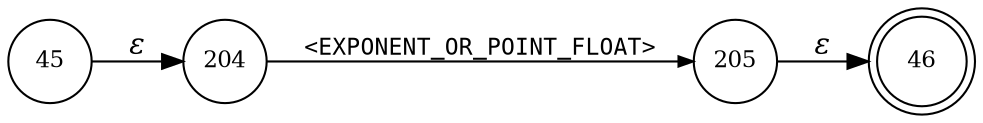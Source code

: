 digraph ATN {
rankdir=LR;
s46[fontsize=11, label="46", shape=doublecircle, fixedsize=true, width=.6];
s204[fontsize=11,label="204", shape=circle, fixedsize=true, width=.55, peripheries=1];
s45[fontsize=11,label="45", shape=circle, fixedsize=true, width=.55, peripheries=1];
s205[fontsize=11,label="205", shape=circle, fixedsize=true, width=.55, peripheries=1];
s45 -> s204 [fontname="Times-Italic", label="&epsilon;"];
s204 -> s205 [fontsize=11, fontname="Courier", arrowsize=.7, label = "<EXPONENT_OR_POINT_FLOAT>", arrowhead = normal];
s205 -> s46 [fontname="Times-Italic", label="&epsilon;"];
}